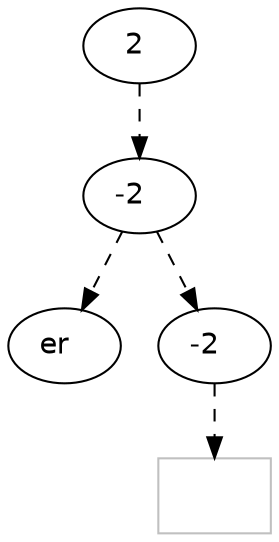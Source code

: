 digraph hierarchy {

node [fontname=Helvetica]
edge [style=dashed]

doc_0 [label=" 2  "]

doc_0 -> { section_1}
{rank=same; section_1}

section_1 [label="-2  "]

section_1 -> { header_2 block_3}
{rank=same; header_2 block_3}

header_2 [label="er  "]
block_3 [label="-2  "]


block_3 -> leaf_4
leaf_4  [color=Gray,shape=rectangle,fontname=Inconsolata,label="
"]
}
